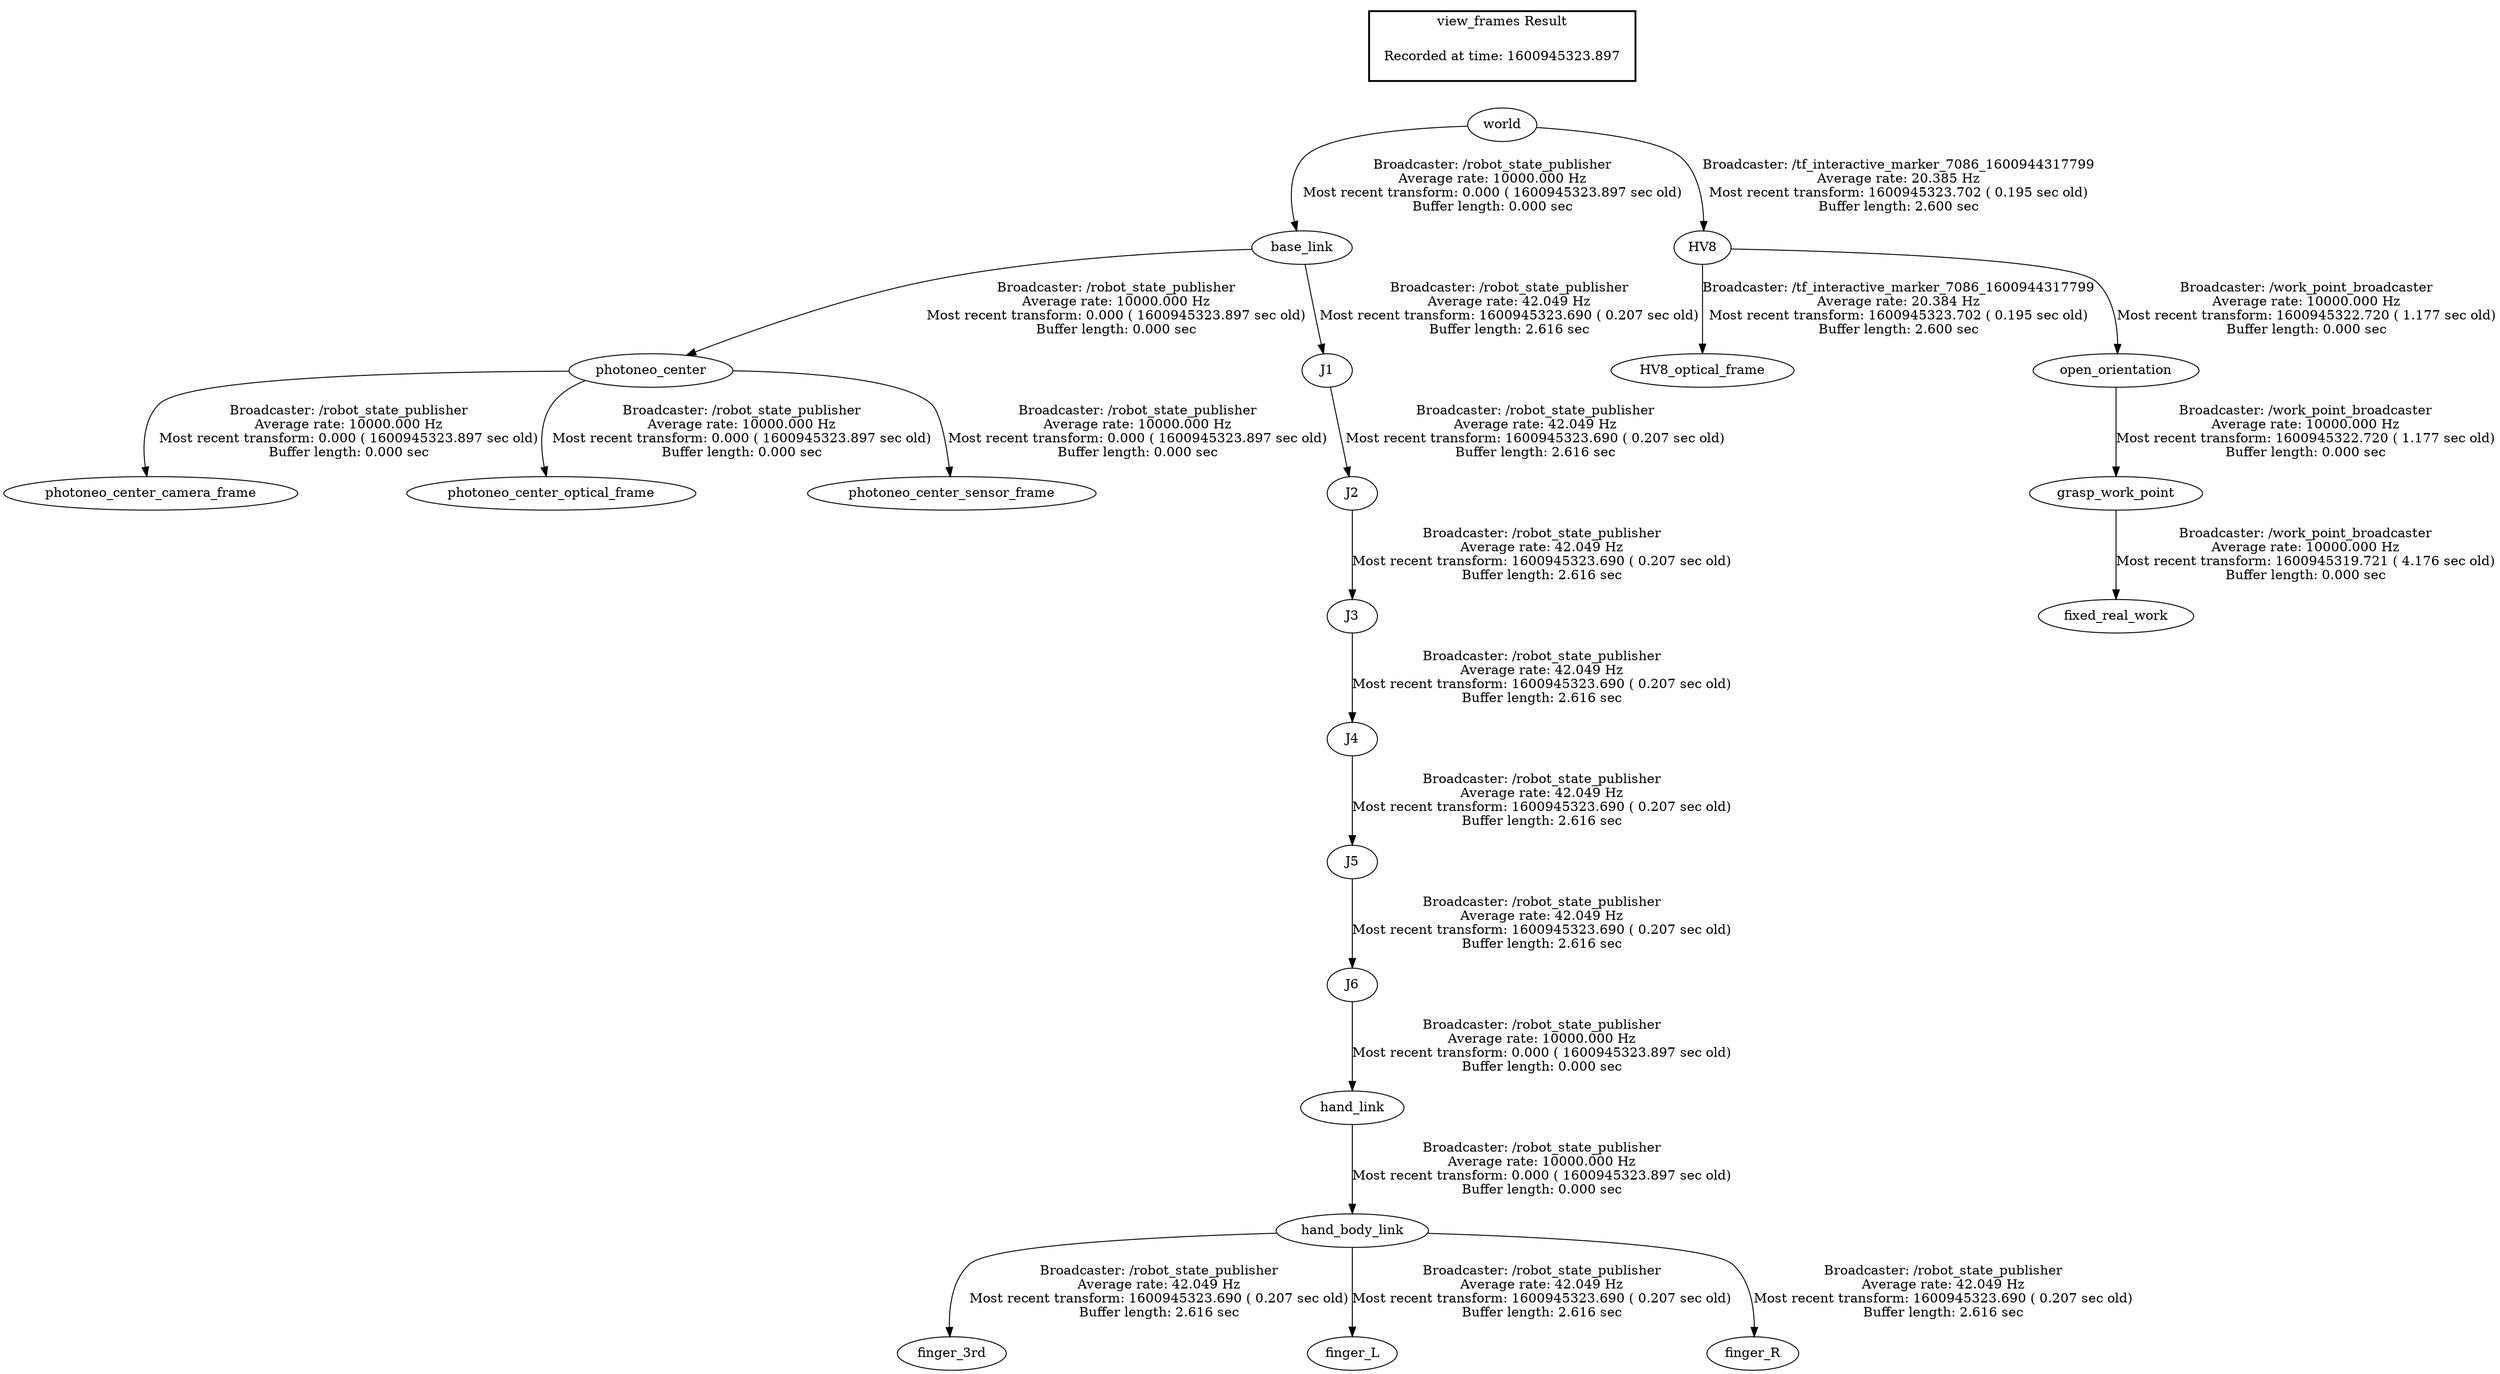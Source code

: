 digraph G {
"J6" -> "hand_link"[label="Broadcaster: /robot_state_publisher\nAverage rate: 10000.000 Hz\nMost recent transform: 0.000 ( 1600945323.897 sec old)\nBuffer length: 0.000 sec\n"];
"J5" -> "J6"[label="Broadcaster: /robot_state_publisher\nAverage rate: 42.049 Hz\nMost recent transform: 1600945323.690 ( 0.207 sec old)\nBuffer length: 2.616 sec\n"];
"hand_link" -> "hand_body_link"[label="Broadcaster: /robot_state_publisher\nAverage rate: 10000.000 Hz\nMost recent transform: 0.000 ( 1600945323.897 sec old)\nBuffer length: 0.000 sec\n"];
"world" -> "base_link"[label="Broadcaster: /robot_state_publisher\nAverage rate: 10000.000 Hz\nMost recent transform: 0.000 ( 1600945323.897 sec old)\nBuffer length: 0.000 sec\n"];
"photoneo_center" -> "photoneo_center_camera_frame"[label="Broadcaster: /robot_state_publisher\nAverage rate: 10000.000 Hz\nMost recent transform: 0.000 ( 1600945323.897 sec old)\nBuffer length: 0.000 sec\n"];
"base_link" -> "photoneo_center"[label="Broadcaster: /robot_state_publisher\nAverage rate: 10000.000 Hz\nMost recent transform: 0.000 ( 1600945323.897 sec old)\nBuffer length: 0.000 sec\n"];
"photoneo_center" -> "photoneo_center_optical_frame"[label="Broadcaster: /robot_state_publisher\nAverage rate: 10000.000 Hz\nMost recent transform: 0.000 ( 1600945323.897 sec old)\nBuffer length: 0.000 sec\n"];
"photoneo_center" -> "photoneo_center_sensor_frame"[label="Broadcaster: /robot_state_publisher\nAverage rate: 10000.000 Hz\nMost recent transform: 0.000 ( 1600945323.897 sec old)\nBuffer length: 0.000 sec\n"];
"hand_body_link" -> "finger_3rd"[label="Broadcaster: /robot_state_publisher\nAverage rate: 42.049 Hz\nMost recent transform: 1600945323.690 ( 0.207 sec old)\nBuffer length: 2.616 sec\n"];
"hand_body_link" -> "finger_L"[label="Broadcaster: /robot_state_publisher\nAverage rate: 42.049 Hz\nMost recent transform: 1600945323.690 ( 0.207 sec old)\nBuffer length: 2.616 sec\n"];
"hand_body_link" -> "finger_R"[label="Broadcaster: /robot_state_publisher\nAverage rate: 42.049 Hz\nMost recent transform: 1600945323.690 ( 0.207 sec old)\nBuffer length: 2.616 sec\n"];
"base_link" -> "J1"[label="Broadcaster: /robot_state_publisher\nAverage rate: 42.049 Hz\nMost recent transform: 1600945323.690 ( 0.207 sec old)\nBuffer length: 2.616 sec\n"];
"J1" -> "J2"[label="Broadcaster: /robot_state_publisher\nAverage rate: 42.049 Hz\nMost recent transform: 1600945323.690 ( 0.207 sec old)\nBuffer length: 2.616 sec\n"];
"J2" -> "J3"[label="Broadcaster: /robot_state_publisher\nAverage rate: 42.049 Hz\nMost recent transform: 1600945323.690 ( 0.207 sec old)\nBuffer length: 2.616 sec\n"];
"J3" -> "J4"[label="Broadcaster: /robot_state_publisher\nAverage rate: 42.049 Hz\nMost recent transform: 1600945323.690 ( 0.207 sec old)\nBuffer length: 2.616 sec\n"];
"J4" -> "J5"[label="Broadcaster: /robot_state_publisher\nAverage rate: 42.049 Hz\nMost recent transform: 1600945323.690 ( 0.207 sec old)\nBuffer length: 2.616 sec\n"];
"world" -> "HV8"[label="Broadcaster: /tf_interactive_marker_7086_1600944317799\nAverage rate: 20.385 Hz\nMost recent transform: 1600945323.702 ( 0.195 sec old)\nBuffer length: 2.600 sec\n"];
"HV8" -> "HV8_optical_frame"[label="Broadcaster: /tf_interactive_marker_7086_1600944317799\nAverage rate: 20.384 Hz\nMost recent transform: 1600945323.702 ( 0.195 sec old)\nBuffer length: 2.600 sec\n"];
"grasp_work_point" -> "fixed_real_work"[label="Broadcaster: /work_point_broadcaster\nAverage rate: 10000.000 Hz\nMost recent transform: 1600945319.721 ( 4.176 sec old)\nBuffer length: 0.000 sec\n"];
"open_orientation" -> "grasp_work_point"[label="Broadcaster: /work_point_broadcaster\nAverage rate: 10000.000 Hz\nMost recent transform: 1600945322.720 ( 1.177 sec old)\nBuffer length: 0.000 sec\n"];
"HV8" -> "open_orientation"[label="Broadcaster: /work_point_broadcaster\nAverage rate: 10000.000 Hz\nMost recent transform: 1600945322.720 ( 1.177 sec old)\nBuffer length: 0.000 sec\n"];
edge [style=invis];
 subgraph cluster_legend { style=bold; color=black; label ="view_frames Result";
"Recorded at time: 1600945323.897"[ shape=plaintext ] ;
 }->"world";
}